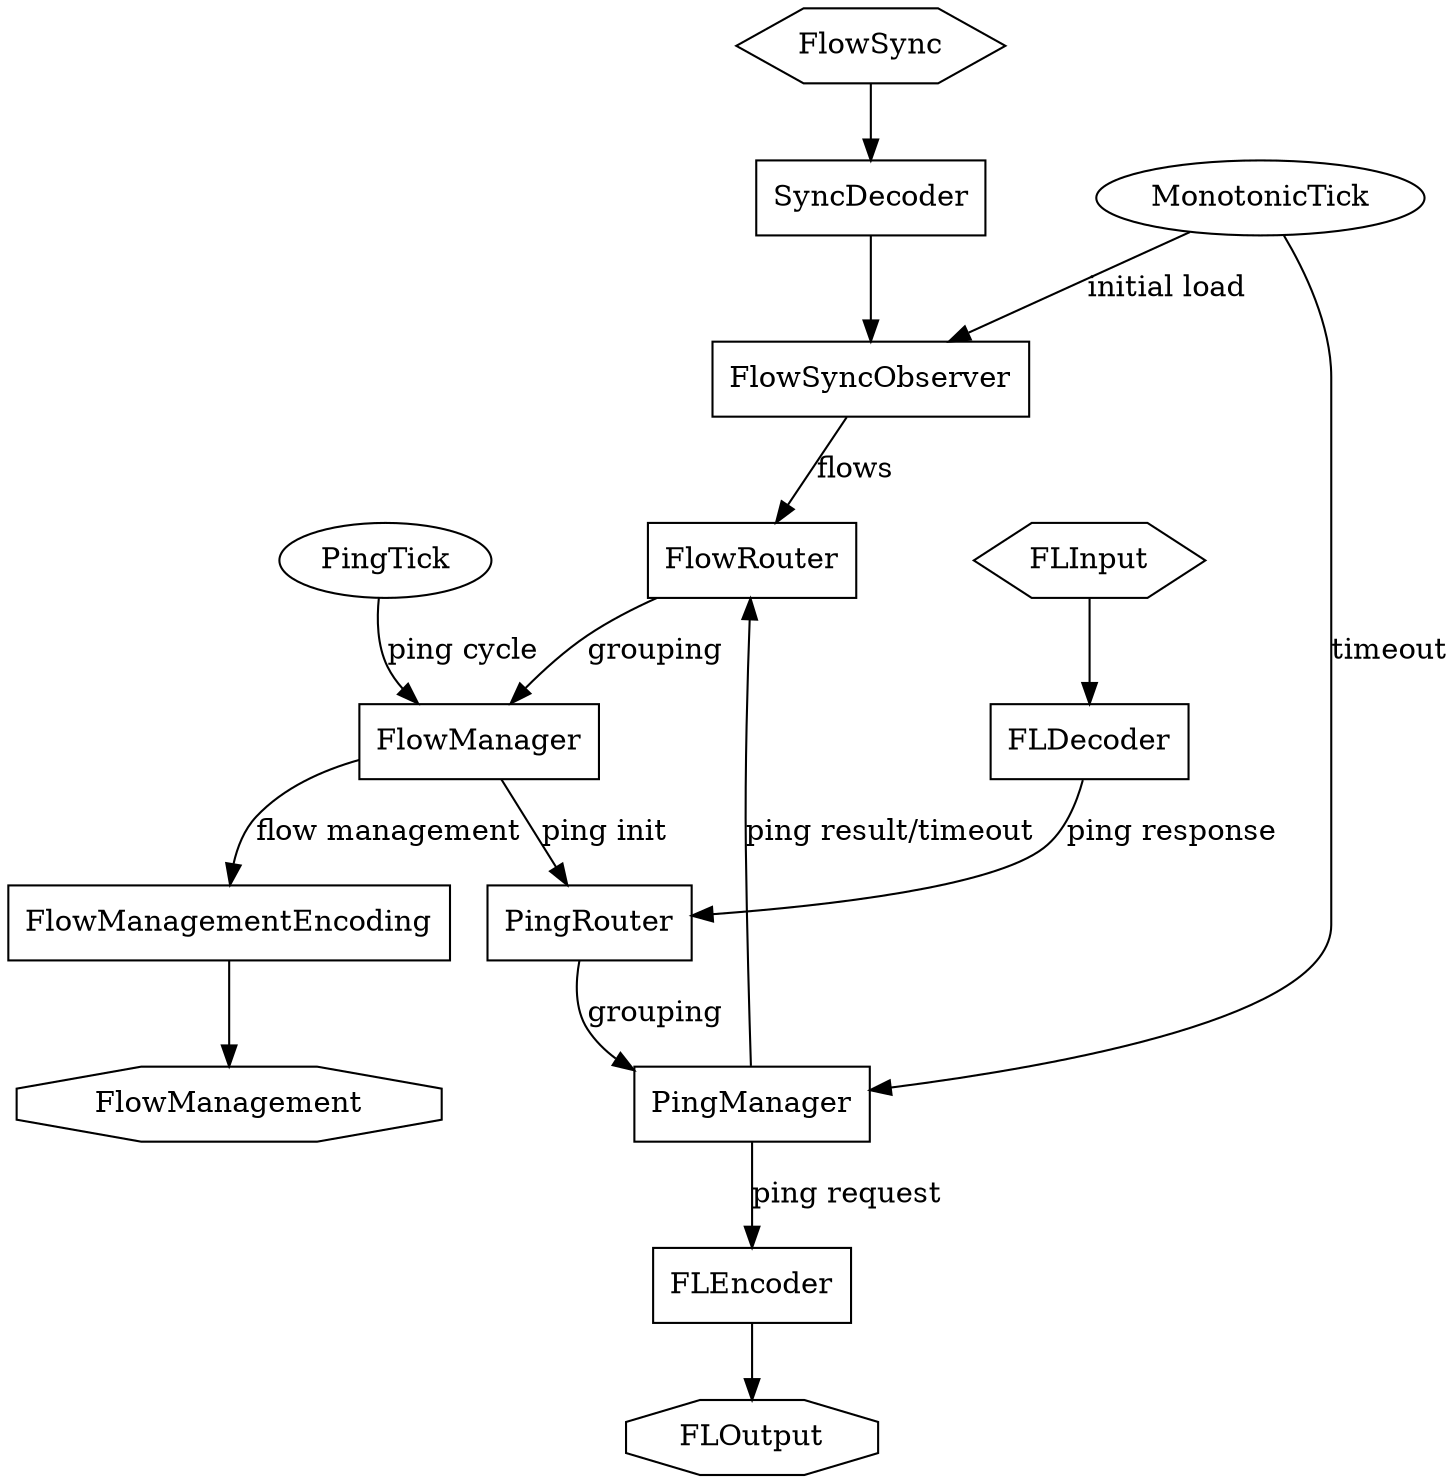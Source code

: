 digraph PingTopology {
  node [shape=box]

  FlowSync [shape=hexagon]
  FLInput [shape=hexagon]

  PingTick [shape=ellipse]
  MonotonicTick [shape=ellipse]
  
  FLOutput [shape=octagon]
  FlowManagement [shape=octagon]

  FlowSync -> SyncDecoder
  SyncDecoder -> FlowSyncObserver
  FlowSyncObserver -> FlowRouter [label="flows"]
  
  FlowRouter -> FlowManager [label="grouping"]
  FlowManager -> PingRouter [label="ping init"]
  PingRouter -> PingManager [label="grouping"]
  FlowManager -> FlowManagementEncoding [label="flow management"]
  FlowManagementEncoding -> FlowManagement

  FLInput -> FLDecoder
  FLDecoder -> PingRouter  [label="ping response"]
  PingManager -> FlowRouter  [label="ping result/timeout"]
  PingManager -> FLEncoder  [label="ping request"]
  FLEncoder -> FLOutput

  PingTick -> FlowManager  [label="ping cycle"]
  MonotonicTick -> FlowSyncObserver  [label="initial load"]
  MonotonicTick -> PingManager  [label="timeout"]
}
